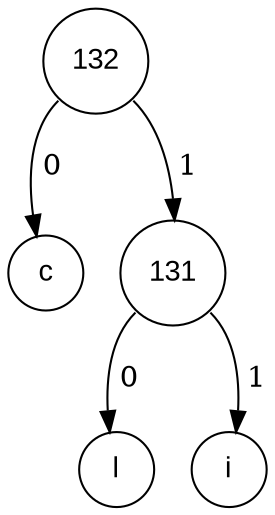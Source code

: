 digraph POT_test {
node [fontname="Arial", shape="circle", width=0.5];
132 [label = "132"]
99 [label = "c"]
131 [label = "131"]
108 [label = "l"]
105 [label = "i"]
131:sw -> 108 [label = " 0"]
131:se -> 105 [label = " 1"]
132:sw -> 99 [label = " 0"]
132:se -> 131 [label = " 1"]
}
